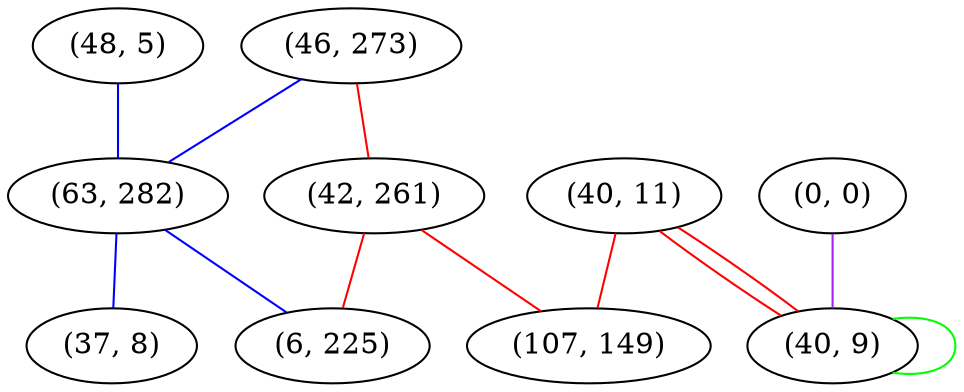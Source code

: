 graph "" {
"(46, 273)";
"(0, 0)";
"(48, 5)";
"(40, 11)";
"(42, 261)";
"(63, 282)";
"(40, 9)";
"(107, 149)";
"(6, 225)";
"(37, 8)";
"(46, 273)" -- "(42, 261)"  [color=red, key=0, weight=1];
"(46, 273)" -- "(63, 282)"  [color=blue, key=0, weight=3];
"(0, 0)" -- "(40, 9)"  [color=purple, key=0, weight=4];
"(48, 5)" -- "(63, 282)"  [color=blue, key=0, weight=3];
"(40, 11)" -- "(40, 9)"  [color=red, key=0, weight=1];
"(40, 11)" -- "(40, 9)"  [color=red, key=1, weight=1];
"(40, 11)" -- "(107, 149)"  [color=red, key=0, weight=1];
"(42, 261)" -- "(6, 225)"  [color=red, key=0, weight=1];
"(42, 261)" -- "(107, 149)"  [color=red, key=0, weight=1];
"(63, 282)" -- "(6, 225)"  [color=blue, key=0, weight=3];
"(63, 282)" -- "(37, 8)"  [color=blue, key=0, weight=3];
"(40, 9)" -- "(40, 9)"  [color=green, key=0, weight=2];
}
